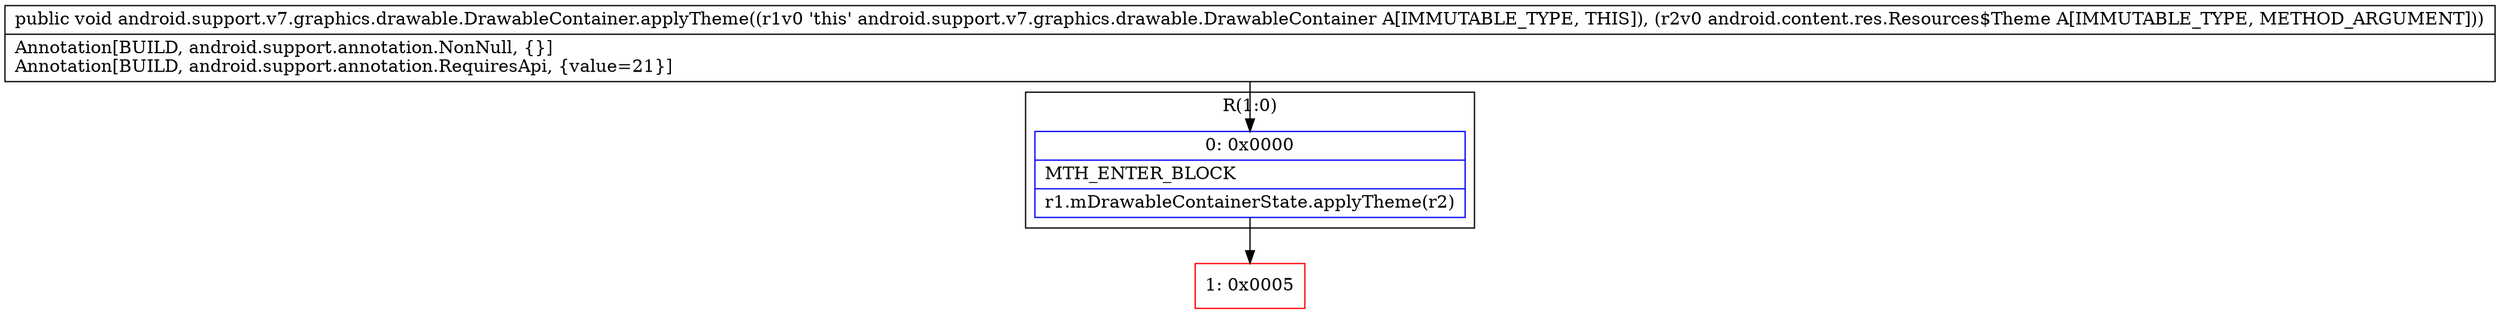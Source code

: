 digraph "CFG forandroid.support.v7.graphics.drawable.DrawableContainer.applyTheme(Landroid\/content\/res\/Resources$Theme;)V" {
subgraph cluster_Region_759905483 {
label = "R(1:0)";
node [shape=record,color=blue];
Node_0 [shape=record,label="{0\:\ 0x0000|MTH_ENTER_BLOCK\l|r1.mDrawableContainerState.applyTheme(r2)\l}"];
}
Node_1 [shape=record,color=red,label="{1\:\ 0x0005}"];
MethodNode[shape=record,label="{public void android.support.v7.graphics.drawable.DrawableContainer.applyTheme((r1v0 'this' android.support.v7.graphics.drawable.DrawableContainer A[IMMUTABLE_TYPE, THIS]), (r2v0 android.content.res.Resources$Theme A[IMMUTABLE_TYPE, METHOD_ARGUMENT]))  | Annotation[BUILD, android.support.annotation.NonNull, \{\}]\lAnnotation[BUILD, android.support.annotation.RequiresApi, \{value=21\}]\l}"];
MethodNode -> Node_0;
Node_0 -> Node_1;
}

